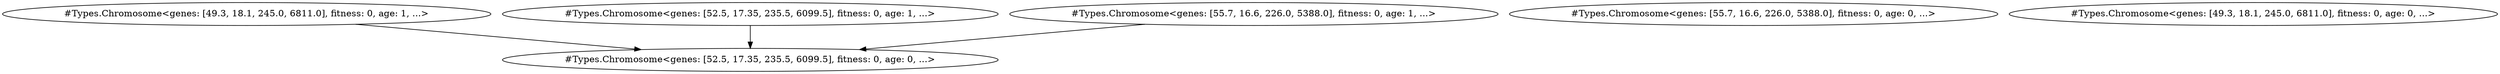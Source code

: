 strict digraph {
    946940784[label="#Types.Chromosome<genes: [49.3, 18.1, 245.0, 6811.0], fitness: 0, age: 1, ...>"]
    1821489641[label="#Types.Chromosome<genes: [52.5, 17.35, 235.5, 6099.5], fitness: 0, age: 1, ...>"]
    3229529883[label="#Types.Chromosome<genes: [55.7, 16.6, 226.0, 5388.0], fitness: 0, age: 0, ...>"]
    3689907798[label="#Types.Chromosome<genes: [49.3, 18.1, 245.0, 6811.0], fitness: 0, age: 0, ...>"]
    3769436152[label="#Types.Chromosome<genes: [52.5, 17.35, 235.5, 6099.5], fitness: 0, age: 0, ...>"]
    3976423605[label="#Types.Chromosome<genes: [55.7, 16.6, 226.0, 5388.0], fitness: 0, age: 1, ...>"]
    946940784 -> 3769436152 [weight=1]
    1821489641 -> 3769436152 [weight=1]
    3976423605 -> 3769436152 [weight=1]
}
